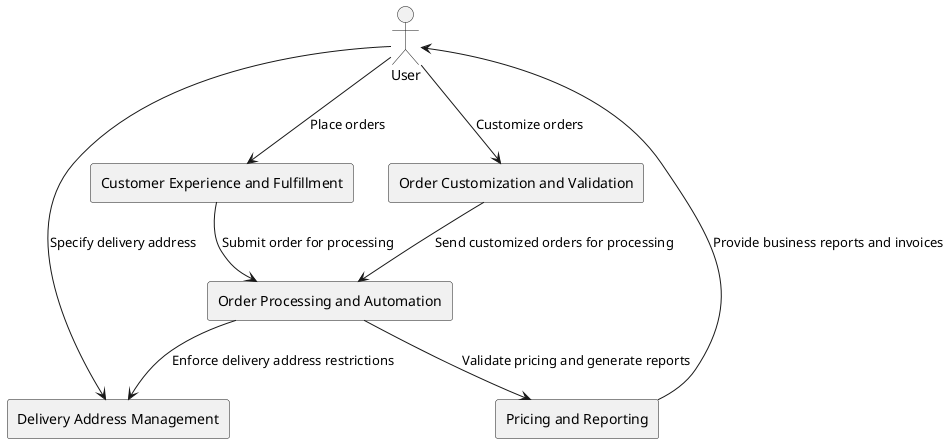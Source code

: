 @startuml
skinparam componentStyle rectangle

actor User

' Define Components
component "Delivery Address Management" as Cluster0
component "Order Processing and Automation" as Cluster1
component "Customer Experience and Fulfillment" as Cluster2
component "Order Customization and Validation" as Cluster3
component "Pricing and Reporting" as Cluster4

' User interactions
User --> Cluster2 : Place orders
User --> Cluster3 : Customize orders
User --> Cluster0 : Specify delivery address

' Interactions between components
Cluster2 --> Cluster1 : Submit order for processing
Cluster1 --> Cluster4 : Validate pricing and generate reports
Cluster1 --> Cluster0 : Enforce delivery address restrictions
Cluster3 --> Cluster1 : Send customized orders for processing
Cluster4 --> User : Provide business reports and invoices

@enduml
